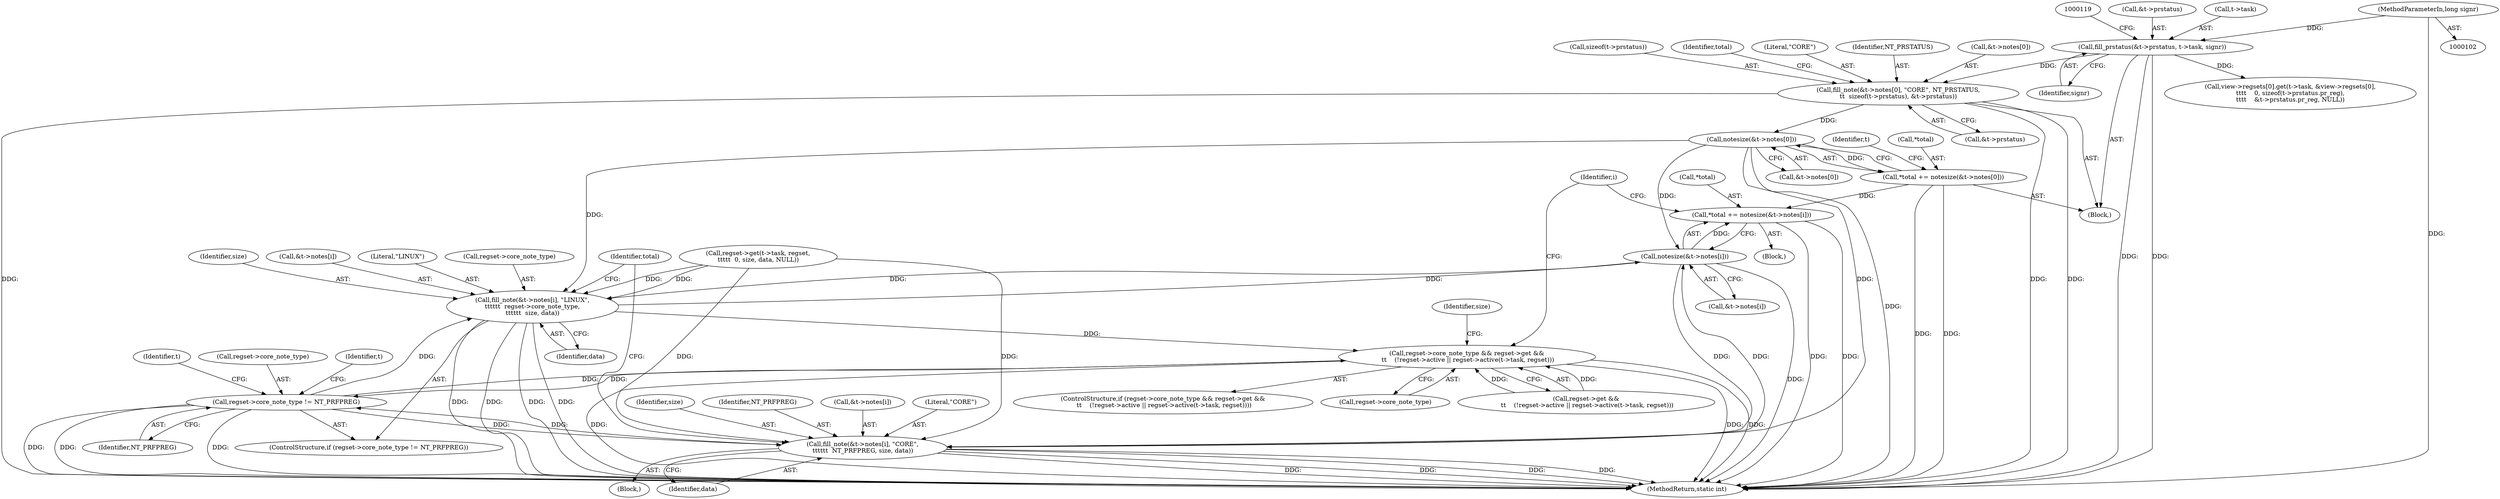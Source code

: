 digraph "0_linux_c8e252586f8d5de906385d8cf6385fee289a825e@array" {
"1000164" [label="(Call,notesize(&t->notes[0]))"];
"1000144" [label="(Call,fill_note(&t->notes[0], \"CORE\", NT_PRSTATUS,\n\t\t  sizeof(t->prstatus), &t->prstatus))"];
"1000109" [label="(Call,fill_prstatus(&t->prstatus, t->task, signr))"];
"1000105" [label="(MethodParameterIn,long signr)"];
"1000161" [label="(Call,*total += notesize(&t->notes[0]))"];
"1000307" [label="(Call,*total += notesize(&t->notes[i]))"];
"1000274" [label="(Call,fill_note(&t->notes[i], \"LINUX\",\n\t\t\t\t\t\t  regset->core_note_type,\n\t\t\t\t\t\t  size, data))"];
"1000208" [label="(Call,regset->core_note_type && regset->get &&\n \t\t    (!regset->active || regset->active(t->task, regset)))"];
"1000269" [label="(Call,regset->core_note_type != NT_PRFPREG)"];
"1000296" [label="(Call,fill_note(&t->notes[i], \"CORE\",\n\t\t\t\t\t\t  NT_PRFPREG, size, data))"];
"1000310" [label="(Call,notesize(&t->notes[i]))"];
"1000288" [label="(Block,)"];
"1000165" [label="(Call,&t->notes[0])"];
"1000162" [label="(Call,*total)"];
"1000281" [label="(Literal,\"LINUX\")"];
"1000105" [label="(MethodParameterIn,long signr)"];
"1000278" [label="(Identifier,t)"];
"1000145" [label="(Call,&t->notes[0])"];
"1000153" [label="(Call,sizeof(t->prstatus))"];
"1000286" [label="(Identifier,data)"];
"1000163" [label="(Identifier,total)"];
"1000161" [label="(Call,*total += notesize(&t->notes[0]))"];
"1000191" [label="(Identifier,i)"];
"1000164" [label="(Call,notesize(&t->notes[0]))"];
"1000319" [label="(MethodReturn,static int)"];
"1000311" [label="(Call,&t->notes[i])"];
"1000120" [label="(Call,view->regsets[0].get(t->task, &view->regsets[0],\n\t\t\t\t    0, sizeof(t->prstatus.pr_reg),\n\t\t\t\t    &t->prstatus.pr_reg, NULL))"];
"1000270" [label="(Call,regset->core_note_type)"];
"1000306" [label="(Identifier,data)"];
"1000110" [label="(Call,&t->prstatus)"];
"1000269" [label="(Call,regset->core_note_type != NT_PRFPREG)"];
"1000151" [label="(Literal,\"CORE\")"];
"1000305" [label="(Identifier,size)"];
"1000307" [label="(Call,*total += notesize(&t->notes[i]))"];
"1000117" [label="(Identifier,signr)"];
"1000308" [label="(Call,*total)"];
"1000282" [label="(Call,regset->core_note_type)"];
"1000296" [label="(Call,fill_note(&t->notes[i], \"CORE\",\n\t\t\t\t\t\t  NT_PRFPREG, size, data))"];
"1000157" [label="(Call,&t->prstatus)"];
"1000207" [label="(ControlStructure,if (regset->core_note_type && regset->get &&\n \t\t    (!regset->active || regset->active(t->task, regset))))"];
"1000209" [label="(Call,regset->core_note_type)"];
"1000285" [label="(Identifier,size)"];
"1000273" [label="(Identifier,NT_PRFPREG)"];
"1000292" [label="(Identifier,t)"];
"1000304" [label="(Identifier,NT_PRFPREG)"];
"1000173" [label="(Identifier,t)"];
"1000114" [label="(Call,t->task)"];
"1000212" [label="(Call,regset->get &&\n \t\t    (!regset->active || regset->active(t->task, regset)))"];
"1000297" [label="(Call,&t->notes[i])"];
"1000208" [label="(Call,regset->core_note_type && regset->get &&\n \t\t    (!regset->active || regset->active(t->task, regset)))"];
"1000152" [label="(Identifier,NT_PRSTATUS)"];
"1000267" [label="(Block,)"];
"1000268" [label="(ControlStructure,if (regset->core_note_type != NT_PRFPREG))"];
"1000275" [label="(Call,&t->notes[i])"];
"1000274" [label="(Call,fill_note(&t->notes[i], \"LINUX\",\n\t\t\t\t\t\t  regset->core_note_type,\n\t\t\t\t\t\t  size, data))"];
"1000309" [label="(Identifier,total)"];
"1000252" [label="(Call,regset->get(t->task, regset,\n\t\t\t\t\t  0, size, data, NULL))"];
"1000310" [label="(Call,notesize(&t->notes[i]))"];
"1000144" [label="(Call,fill_note(&t->notes[0], \"CORE\", NT_PRSTATUS,\n\t\t  sizeof(t->prstatus), &t->prstatus))"];
"1000230" [label="(Identifier,size)"];
"1000109" [label="(Call,fill_prstatus(&t->prstatus, t->task, signr))"];
"1000107" [label="(Block,)"];
"1000303" [label="(Literal,\"CORE\")"];
"1000164" -> "1000161"  [label="AST: "];
"1000164" -> "1000165"  [label="CFG: "];
"1000165" -> "1000164"  [label="AST: "];
"1000161" -> "1000164"  [label="CFG: "];
"1000164" -> "1000319"  [label="DDG: "];
"1000164" -> "1000161"  [label="DDG: "];
"1000144" -> "1000164"  [label="DDG: "];
"1000164" -> "1000274"  [label="DDG: "];
"1000164" -> "1000296"  [label="DDG: "];
"1000164" -> "1000310"  [label="DDG: "];
"1000144" -> "1000107"  [label="AST: "];
"1000144" -> "1000157"  [label="CFG: "];
"1000145" -> "1000144"  [label="AST: "];
"1000151" -> "1000144"  [label="AST: "];
"1000152" -> "1000144"  [label="AST: "];
"1000153" -> "1000144"  [label="AST: "];
"1000157" -> "1000144"  [label="AST: "];
"1000163" -> "1000144"  [label="CFG: "];
"1000144" -> "1000319"  [label="DDG: "];
"1000144" -> "1000319"  [label="DDG: "];
"1000144" -> "1000319"  [label="DDG: "];
"1000109" -> "1000144"  [label="DDG: "];
"1000109" -> "1000107"  [label="AST: "];
"1000109" -> "1000117"  [label="CFG: "];
"1000110" -> "1000109"  [label="AST: "];
"1000114" -> "1000109"  [label="AST: "];
"1000117" -> "1000109"  [label="AST: "];
"1000119" -> "1000109"  [label="CFG: "];
"1000109" -> "1000319"  [label="DDG: "];
"1000109" -> "1000319"  [label="DDG: "];
"1000105" -> "1000109"  [label="DDG: "];
"1000109" -> "1000120"  [label="DDG: "];
"1000105" -> "1000102"  [label="AST: "];
"1000105" -> "1000319"  [label="DDG: "];
"1000161" -> "1000107"  [label="AST: "];
"1000162" -> "1000161"  [label="AST: "];
"1000173" -> "1000161"  [label="CFG: "];
"1000161" -> "1000319"  [label="DDG: "];
"1000161" -> "1000319"  [label="DDG: "];
"1000161" -> "1000307"  [label="DDG: "];
"1000307" -> "1000267"  [label="AST: "];
"1000307" -> "1000310"  [label="CFG: "];
"1000308" -> "1000307"  [label="AST: "];
"1000310" -> "1000307"  [label="AST: "];
"1000191" -> "1000307"  [label="CFG: "];
"1000307" -> "1000319"  [label="DDG: "];
"1000307" -> "1000319"  [label="DDG: "];
"1000310" -> "1000307"  [label="DDG: "];
"1000274" -> "1000268"  [label="AST: "];
"1000274" -> "1000286"  [label="CFG: "];
"1000275" -> "1000274"  [label="AST: "];
"1000281" -> "1000274"  [label="AST: "];
"1000282" -> "1000274"  [label="AST: "];
"1000285" -> "1000274"  [label="AST: "];
"1000286" -> "1000274"  [label="AST: "];
"1000309" -> "1000274"  [label="CFG: "];
"1000274" -> "1000319"  [label="DDG: "];
"1000274" -> "1000319"  [label="DDG: "];
"1000274" -> "1000319"  [label="DDG: "];
"1000274" -> "1000319"  [label="DDG: "];
"1000274" -> "1000208"  [label="DDG: "];
"1000310" -> "1000274"  [label="DDG: "];
"1000269" -> "1000274"  [label="DDG: "];
"1000252" -> "1000274"  [label="DDG: "];
"1000252" -> "1000274"  [label="DDG: "];
"1000274" -> "1000310"  [label="DDG: "];
"1000208" -> "1000207"  [label="AST: "];
"1000208" -> "1000209"  [label="CFG: "];
"1000208" -> "1000212"  [label="CFG: "];
"1000209" -> "1000208"  [label="AST: "];
"1000212" -> "1000208"  [label="AST: "];
"1000230" -> "1000208"  [label="CFG: "];
"1000191" -> "1000208"  [label="CFG: "];
"1000208" -> "1000319"  [label="DDG: "];
"1000208" -> "1000319"  [label="DDG: "];
"1000208" -> "1000319"  [label="DDG: "];
"1000269" -> "1000208"  [label="DDG: "];
"1000212" -> "1000208"  [label="DDG: "];
"1000212" -> "1000208"  [label="DDG: "];
"1000208" -> "1000269"  [label="DDG: "];
"1000269" -> "1000268"  [label="AST: "];
"1000269" -> "1000273"  [label="CFG: "];
"1000270" -> "1000269"  [label="AST: "];
"1000273" -> "1000269"  [label="AST: "];
"1000278" -> "1000269"  [label="CFG: "];
"1000292" -> "1000269"  [label="CFG: "];
"1000269" -> "1000319"  [label="DDG: "];
"1000269" -> "1000319"  [label="DDG: "];
"1000269" -> "1000319"  [label="DDG: "];
"1000296" -> "1000269"  [label="DDG: "];
"1000269" -> "1000296"  [label="DDG: "];
"1000296" -> "1000288"  [label="AST: "];
"1000296" -> "1000306"  [label="CFG: "];
"1000297" -> "1000296"  [label="AST: "];
"1000303" -> "1000296"  [label="AST: "];
"1000304" -> "1000296"  [label="AST: "];
"1000305" -> "1000296"  [label="AST: "];
"1000306" -> "1000296"  [label="AST: "];
"1000309" -> "1000296"  [label="CFG: "];
"1000296" -> "1000319"  [label="DDG: "];
"1000296" -> "1000319"  [label="DDG: "];
"1000296" -> "1000319"  [label="DDG: "];
"1000296" -> "1000319"  [label="DDG: "];
"1000310" -> "1000296"  [label="DDG: "];
"1000252" -> "1000296"  [label="DDG: "];
"1000252" -> "1000296"  [label="DDG: "];
"1000296" -> "1000310"  [label="DDG: "];
"1000310" -> "1000311"  [label="CFG: "];
"1000311" -> "1000310"  [label="AST: "];
"1000310" -> "1000319"  [label="DDG: "];
}
